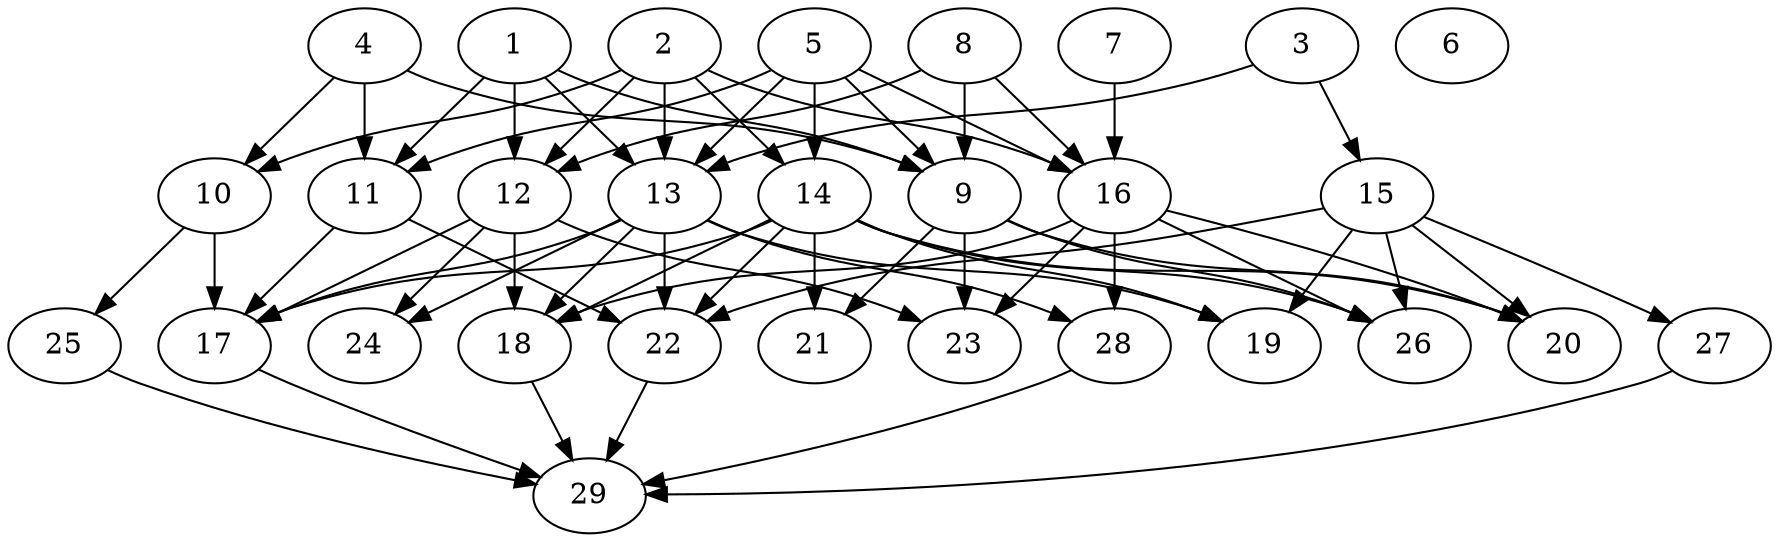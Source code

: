 // DAG (tier=2-normal, mode=compute, n=29, ccr=0.350, fat=0.680, density=0.517, regular=0.467, jump=0.160, mindata=524288, maxdata=8388608)
// DAG automatically generated by daggen at Sun Aug 24 16:33:33 2025
// /home/ermia/Project/Environments/daggen/bin/daggen --dot --ccr 0.350 --fat 0.680 --regular 0.467 --density 0.517 --jump 0.160 --mindata 524288 --maxdata 8388608 -n 29 
digraph G {
  1 [size="97584036308282507264", alpha="0.04", expect_size="48792018154141253632"]
  1 -> 9 [size ="169567456329728"]
  1 -> 11 [size ="169567456329728"]
  1 -> 12 [size ="169567456329728"]
  1 -> 13 [size ="169567456329728"]
  2 [size="26106301871871229952", alpha="0.16", expect_size="13053150935935614976"]
  2 -> 10 [size ="70402306998272"]
  2 -> 12 [size ="70402306998272"]
  2 -> 13 [size ="70402306998272"]
  2 -> 14 [size ="70402306998272"]
  2 -> 16 [size ="70402306998272"]
  3 [size="188585171885935456", alpha="0.13", expect_size="94292585942967728"]
  3 -> 13 [size ="169642895081472"]
  3 -> 15 [size ="169642895081472"]
  4 [size="204386691682996736", alpha="0.08", expect_size="102193345841498368"]
  4 -> 9 [size ="116084912947200"]
  4 -> 10 [size ="116084912947200"]
  4 -> 11 [size ="116084912947200"]
  5 [size="86546651361944", alpha="0.07", expect_size="43273325680972"]
  5 -> 9 [size ="2880614432768"]
  5 -> 11 [size ="2880614432768"]
  5 -> 13 [size ="2880614432768"]
  5 -> 14 [size ="2880614432768"]
  5 -> 16 [size ="2880614432768"]
  6 [size="8196661840986505216", alpha="0.09", expect_size="4098330920493252608"]
  7 [size="62487085669806936", alpha="0.16", expect_size="31243542834903468"]
  7 -> 16 [size ="101355993694208"]
  8 [size="3164046154748136", alpha="0.01", expect_size="1582023077374068"]
  8 -> 9 [size ="171534316470272"]
  8 -> 12 [size ="171534316470272"]
  8 -> 16 [size ="171534316470272"]
  9 [size="16198046548775948", alpha="0.08", expect_size="8099023274387974"]
  9 -> 20 [size ="13381247434752"]
  9 -> 21 [size ="13381247434752"]
  9 -> 23 [size ="13381247434752"]
  9 -> 26 [size ="13381247434752"]
  10 [size="2035704038177110", alpha="0.16", expect_size="1017852019088555"]
  10 -> 17 [size ="54546923520000"]
  10 -> 25 [size ="54546923520000"]
  11 [size="224548947820098112", alpha="0.05", expect_size="112274473910049056"]
  11 -> 17 [size ="396954307657728"]
  11 -> 22 [size ="396954307657728"]
  12 [size="183064663385178112000", alpha="0.13", expect_size="91532331692589056000"]
  12 -> 17 [size ="257924739891200"]
  12 -> 18 [size ="257924739891200"]
  12 -> 23 [size ="257924739891200"]
  12 -> 24 [size ="257924739891200"]
  13 [size="69963863864142462976", alpha="0.13", expect_size="34981931932071231488"]
  13 -> 17 [size ="135833172574208"]
  13 -> 18 [size ="135833172574208"]
  13 -> 19 [size ="135833172574208"]
  13 -> 22 [size ="135833172574208"]
  13 -> 24 [size ="135833172574208"]
  13 -> 28 [size ="135833172574208"]
  14 [size="61945708303934816256", alpha="0.16", expect_size="30972854151967408128"]
  14 -> 17 [size ="125246078189568"]
  14 -> 18 [size ="125246078189568"]
  14 -> 19 [size ="125246078189568"]
  14 -> 20 [size ="125246078189568"]
  14 -> 21 [size ="125246078189568"]
  14 -> 22 [size ="125246078189568"]
  14 -> 26 [size ="125246078189568"]
  15 [size="176122259778490597376", alpha="0.03", expect_size="88061129889245298688"]
  15 -> 19 [size ="251361920811008"]
  15 -> 20 [size ="251361920811008"]
  15 -> 22 [size ="251361920811008"]
  15 -> 26 [size ="251361920811008"]
  15 -> 27 [size ="251361920811008"]
  16 [size="145385539946676224000", alpha="0.14", expect_size="72692769973338112000"]
  16 -> 18 [size ="221192703180800"]
  16 -> 20 [size ="221192703180800"]
  16 -> 23 [size ="221192703180800"]
  16 -> 26 [size ="221192703180800"]
  16 -> 28 [size ="221192703180800"]
  17 [size="272521844398864576", alpha="0.16", expect_size="136260922199432288"]
  17 -> 29 [size ="187122405343232"]
  18 [size="603193445077935232", alpha="0.16", expect_size="301596722538967616"]
  18 -> 29 [size ="527915980685312"]
  19 [size="1074739001919430", alpha="0.01", expect_size="537369500959715"]
  20 [size="2896126821701517312", alpha="0.11", expect_size="1448063410850758656"]
  21 [size="150976690388992000000", alpha="0.01", expect_size="75488345194496000000"]
  22 [size="1219626310741083", alpha="0.18", expect_size="609813155370541"]
  22 -> 29 [size ="49778805178368"]
  23 [size="10768798735742150", alpha="0.06", expect_size="5384399367871075"]
  24 [size="6112443607239580", alpha="0.04", expect_size="3056221803619790"]
  25 [size="234372013747353944064", alpha="0.14", expect_size="117186006873676972032"]
  25 -> 29 [size ="304107516592128"]
  26 [size="5053030828547879", alpha="0.16", expect_size="2526515414273939"]
  27 [size="10036370823777332", alpha="0.16", expect_size="5018185411888666"]
  27 -> 29 [size ="269779654934528"]
  28 [size="13356048003169779712", alpha="0.17", expect_size="6678024001584889856"]
  28 -> 29 [size ="45034149773312"]
  29 [size="16141182058436231168", alpha="0.10", expect_size="8070591029218115584"]
}